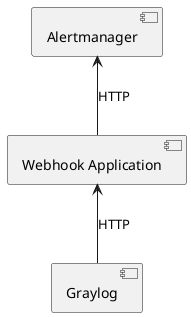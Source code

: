 @startuml

[Graylog] -up-> [Webhook Application] : HTTP
[Webhook Application] -up-> [Alertmanager] : HTTP

@enduml
